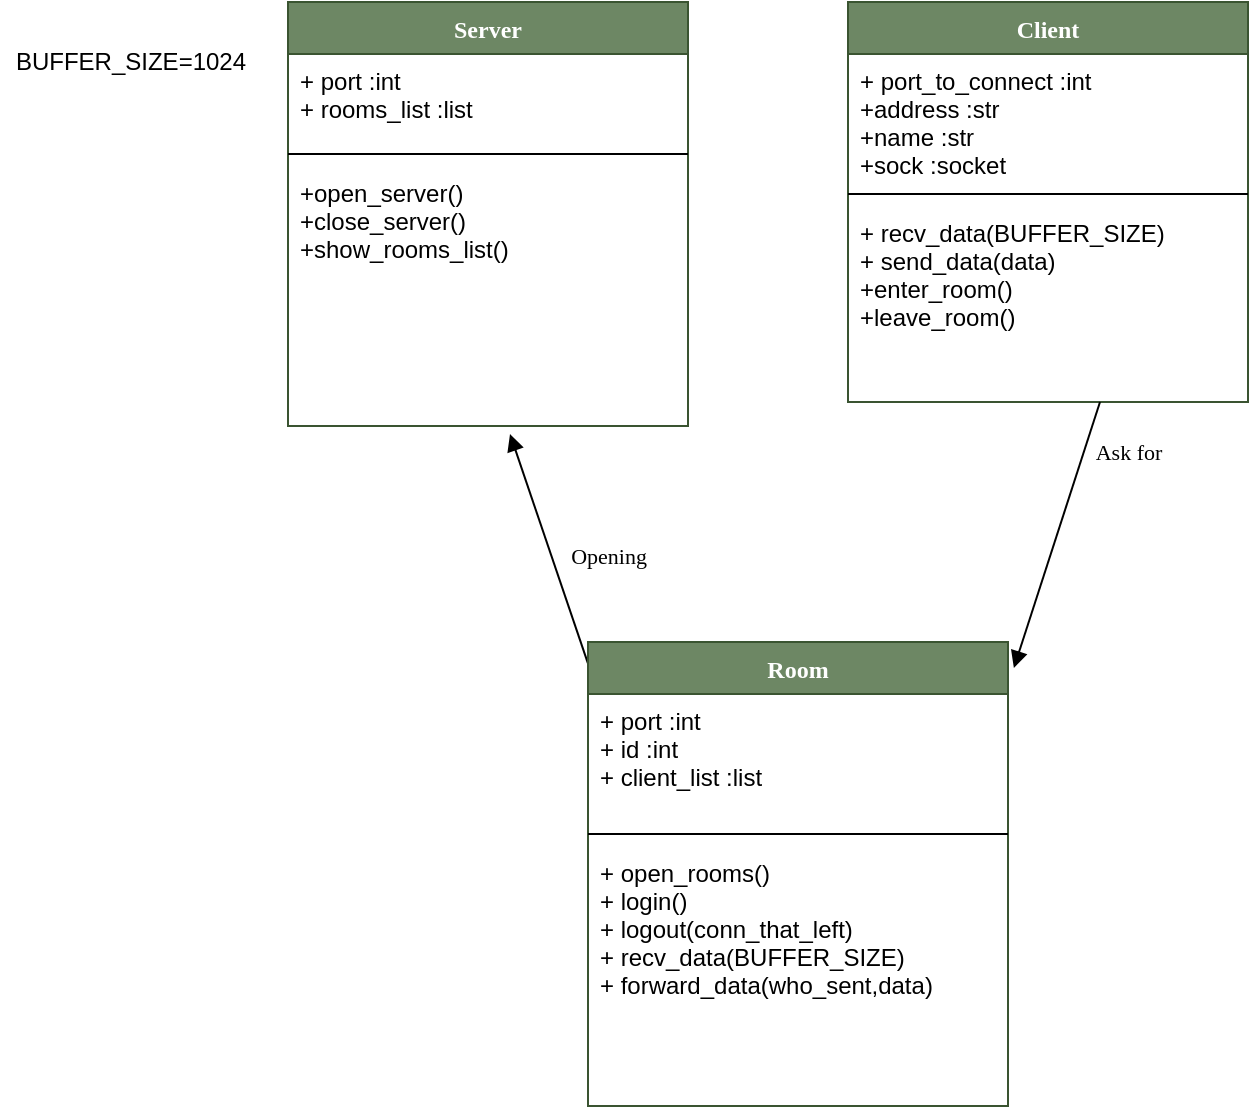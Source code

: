 <mxfile version="12.9.6" type="device"><diagram id="C5RBs43oDa-KdzZeNtuy" name="Page-1"><mxGraphModel dx="1422" dy="794" grid="1" gridSize="10" guides="1" tooltips="1" connect="1" arrows="1" fold="1" page="1" pageScale="1" pageWidth="827" pageHeight="1169" math="0" shadow="0"><root><mxCell id="WIyWlLk6GJQsqaUBKTNV-0"/><mxCell id="WIyWlLk6GJQsqaUBKTNV-1" parent="WIyWlLk6GJQsqaUBKTNV-0"/><mxCell id="soEDBhJVGvuv7-XBY8xN-4" value="Server" style="swimlane;fontStyle=1;align=center;verticalAlign=top;childLayout=stackLayout;horizontal=1;startSize=26;horizontalStack=0;resizeParent=1;resizeParentMax=0;resizeLast=0;collapsible=1;marginBottom=0;fontFamily=Comic Sans MS;fillColor=#6d8764;strokeColor=#3A5431;swimlaneFillColor=none;fontColor=#ffffff;" parent="WIyWlLk6GJQsqaUBKTNV-1" vertex="1"><mxGeometry x="200" y="40" width="200" height="212" as="geometry"/></mxCell><mxCell id="soEDBhJVGvuv7-XBY8xN-5" value="+ port :int&#10;+ rooms_list :list&#10;" style="text;strokeColor=none;fillColor=none;align=left;verticalAlign=top;spacingLeft=4;spacingRight=4;overflow=hidden;rotatable=0;points=[[0,0.5],[1,0.5]];portConstraint=eastwest;" parent="soEDBhJVGvuv7-XBY8xN-4" vertex="1"><mxGeometry y="26" width="200" height="44" as="geometry"/></mxCell><mxCell id="soEDBhJVGvuv7-XBY8xN-6" value="" style="line;strokeWidth=1;fillColor=none;align=left;verticalAlign=middle;spacingTop=-1;spacingLeft=3;spacingRight=3;rotatable=0;labelPosition=right;points=[];portConstraint=eastwest;" parent="soEDBhJVGvuv7-XBY8xN-4" vertex="1"><mxGeometry y="70" width="200" height="12" as="geometry"/></mxCell><mxCell id="soEDBhJVGvuv7-XBY8xN-7" value="+open_server()&#10;+close_server()&#10;+show_rooms_list()" style="text;strokeColor=none;fillColor=none;align=left;verticalAlign=top;spacingLeft=4;spacingRight=4;overflow=hidden;rotatable=0;points=[[0,0.5],[1,0.5]];portConstraint=eastwest;" parent="soEDBhJVGvuv7-XBY8xN-4" vertex="1"><mxGeometry y="82" width="200" height="130" as="geometry"/></mxCell><mxCell id="soEDBhJVGvuv7-XBY8xN-12" value="Client" style="swimlane;fontStyle=1;align=center;verticalAlign=top;childLayout=stackLayout;horizontal=1;startSize=26;horizontalStack=0;resizeParent=1;resizeParentMax=0;resizeLast=0;collapsible=1;marginBottom=0;fontFamily=Comic Sans MS;fillColor=#6d8764;strokeColor=#3A5431;swimlaneFillColor=none;fontColor=#ffffff;" parent="WIyWlLk6GJQsqaUBKTNV-1" vertex="1"><mxGeometry x="480" y="40" width="200" height="200" as="geometry"/></mxCell><mxCell id="soEDBhJVGvuv7-XBY8xN-13" value="+ port_to_connect :int&#10;+address :str&#10;+name :str&#10;+sock :socket&#10;" style="text;strokeColor=none;fillColor=none;align=left;verticalAlign=top;spacingLeft=4;spacingRight=4;overflow=hidden;rotatable=0;points=[[0,0.5],[1,0.5]];portConstraint=eastwest;" parent="soEDBhJVGvuv7-XBY8xN-12" vertex="1"><mxGeometry y="26" width="200" height="64" as="geometry"/></mxCell><mxCell id="soEDBhJVGvuv7-XBY8xN-14" value="" style="line;strokeWidth=1;fillColor=none;align=left;verticalAlign=middle;spacingTop=-1;spacingLeft=3;spacingRight=3;rotatable=0;labelPosition=right;points=[];portConstraint=eastwest;" parent="soEDBhJVGvuv7-XBY8xN-12" vertex="1"><mxGeometry y="90" width="200" height="12" as="geometry"/></mxCell><mxCell id="soEDBhJVGvuv7-XBY8xN-15" value="+ recv_data(BUFFER_SIZE)&#10;+ send_data(data)&#10;+enter_room()&#10;+leave_room()&#10;" style="text;strokeColor=none;fillColor=none;align=left;verticalAlign=top;spacingLeft=4;spacingRight=4;overflow=hidden;rotatable=0;points=[[0,0.5],[1,0.5]];portConstraint=eastwest;" parent="soEDBhJVGvuv7-XBY8xN-12" vertex="1"><mxGeometry y="102" width="200" height="98" as="geometry"/></mxCell><mxCell id="soEDBhJVGvuv7-XBY8xN-26" value="Ask for" style="html=1;verticalAlign=bottom;endArrow=block;fontFamily=Comic Sans MS;entryX=1.014;entryY=0.056;entryDx=0;entryDy=0;entryPerimeter=0;exitX=0.63;exitY=1;exitDx=0;exitDy=0;exitPerimeter=0;" parent="WIyWlLk6GJQsqaUBKTNV-1" source="soEDBhJVGvuv7-XBY8xN-15" target="soEDBhJVGvuv7-XBY8xN-16" edge="1"><mxGeometry x="-0.61" y="24" width="80" relative="1" as="geometry"><mxPoint x="570" y="370" as="sourcePoint"/><mxPoint x="650" y="370" as="targetPoint"/><mxPoint as="offset"/></mxGeometry></mxCell><mxCell id="soEDBhJVGvuv7-XBY8xN-27" value="Opening" style="html=1;verticalAlign=bottom;endArrow=block;fontFamily=Comic Sans MS;entryX=0.555;entryY=1.031;entryDx=0;entryDy=0;entryPerimeter=0;exitX=0.01;exitY=0.073;exitDx=0;exitDy=0;exitPerimeter=0;" parent="WIyWlLk6GJQsqaUBKTNV-1" source="soEDBhJVGvuv7-XBY8xN-16" target="soEDBhJVGvuv7-XBY8xN-7" edge="1"><mxGeometry x="-0.277" y="-24" width="80" relative="1" as="geometry"><mxPoint x="310" y="310" as="sourcePoint"/><mxPoint x="390" y="310" as="targetPoint"/><mxPoint as="offset"/></mxGeometry></mxCell><mxCell id="soEDBhJVGvuv7-XBY8xN-16" value="Room" style="swimlane;fontStyle=1;align=center;verticalAlign=top;childLayout=stackLayout;horizontal=1;startSize=26;horizontalStack=0;resizeParent=1;resizeParentMax=0;resizeLast=0;collapsible=1;marginBottom=0;fontFamily=Comic Sans MS;fillColor=#6d8764;strokeColor=#3A5431;swimlaneFillColor=none;fontColor=#ffffff;" parent="WIyWlLk6GJQsqaUBKTNV-1" vertex="1"><mxGeometry x="350" y="360" width="210" height="232" as="geometry"/></mxCell><mxCell id="soEDBhJVGvuv7-XBY8xN-17" value="+ port :int&#10;+ id :int&#10;+ client_list :list&#10;" style="text;strokeColor=none;fillColor=none;align=left;verticalAlign=top;spacingLeft=4;spacingRight=4;overflow=hidden;rotatable=0;points=[[0,0.5],[1,0.5]];portConstraint=eastwest;" parent="soEDBhJVGvuv7-XBY8xN-16" vertex="1"><mxGeometry y="26" width="210" height="64" as="geometry"/></mxCell><mxCell id="soEDBhJVGvuv7-XBY8xN-18" value="" style="line;strokeWidth=1;fillColor=none;align=left;verticalAlign=middle;spacingTop=-1;spacingLeft=3;spacingRight=3;rotatable=0;labelPosition=right;points=[];portConstraint=eastwest;" parent="soEDBhJVGvuv7-XBY8xN-16" vertex="1"><mxGeometry y="90" width="210" height="12" as="geometry"/></mxCell><mxCell id="soEDBhJVGvuv7-XBY8xN-19" value="+ open_rooms()&#10;+ login()&#10;+ logout(conn_that_left)&#10;+ recv_data(BUFFER_SIZE)&#10;+ forward_data(who_sent,data)" style="text;strokeColor=none;fillColor=none;align=left;verticalAlign=top;spacingLeft=4;spacingRight=4;overflow=hidden;rotatable=0;points=[[0,0.5],[1,0.5]];portConstraint=eastwest;" parent="soEDBhJVGvuv7-XBY8xN-16" vertex="1"><mxGeometry y="102" width="210" height="130" as="geometry"/></mxCell><mxCell id="79LNEWXbkWNZX2bOnXQB-0" value="BUFFER_SIZE=1024&lt;br&gt;" style="text;html=1;align=center;verticalAlign=middle;resizable=0;points=[];autosize=1;" parent="WIyWlLk6GJQsqaUBKTNV-1" vertex="1"><mxGeometry x="56" y="60" width="130" height="20" as="geometry"/></mxCell></root></mxGraphModel></diagram></mxfile>